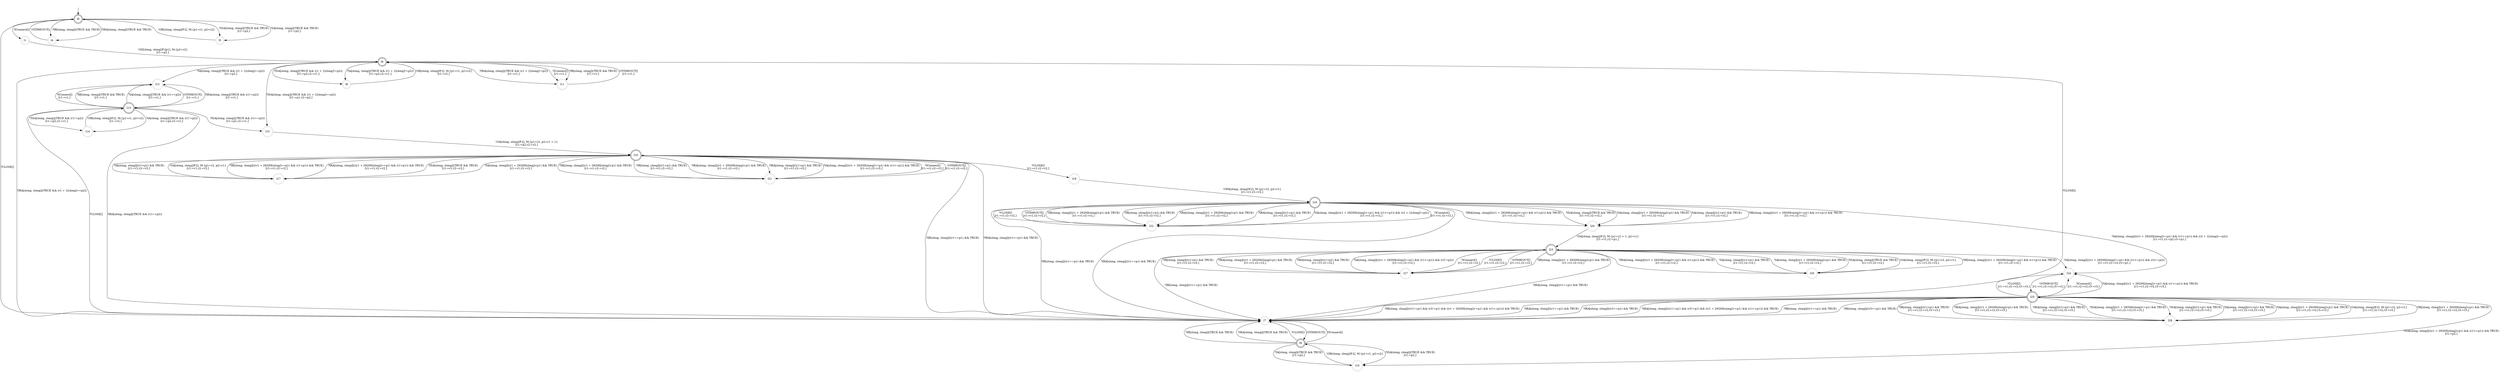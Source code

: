 digraph RA {
"" [shape=none,label=<>]
"l0" [shape=doublecircle ,style=solid]
"l1" [shape=doublecircle ,style=dotted]
"l4" [shape=doublecircle ,style=dotted]
"l5" [shape=doublecircle ,style=dotted]
"l6" [shape=doublecircle ,style=solid]
"l7" [shape=doublecircle ,style=dotted]
"l8" [shape=doublecircle ,style=dotted]
"l9" [shape=doublecircle ,style=solid]
"l10" [shape=doublecircle ,style=dotted]
"l11" [shape=doublecircle ,style=dotted]
"l12" [shape=doublecircle ,style=dotted]
"l13" [shape=doublecircle ,style=solid]
"l14" [shape=doublecircle ,style=dotted]
"l15" [shape=doublecircle ,style=dotted]
"l16" [shape=doublecircle ,style=solid]
"l17" [shape=doublecircle ,style=dotted]
"l18" [shape=doublecircle ,style=dotted]
"l19" [shape=doublecircle ,style=solid]
"l20" [shape=doublecircle ,style=dotted]
"l21" [shape=doublecircle ,style=dotted]
"l22" [shape=doublecircle ,style=dotted]
"l23" [shape=doublecircle ,style=solid]
"l24" [shape=doublecircle ,style=dotted]
"l25" [shape=doublecircle ,style=solid]
"l26" [shape=doublecircle ,style=dotted]
"l27" [shape=doublecircle ,style=dotted]
"l28" [shape=doublecircle ,style=dotted]
"" -> "l0"
"l0" -> "l1" [label=<?IConnect[]>]
"l0" -> "l4" [label=<?IR[slong, clong]|(TRUE &amp;&amp; TRUE)>]
"l0" -> "l4" [label=<?IRA[slong, clong]|(TRUE &amp;&amp; TRUE)>]
"l0" -> "l5" [label=<?ISA[slong, clong]|(TRUE &amp;&amp; TRUE)<BR />[r1:=p2,]>]
"l0" -> "l5" [label=<?IA[slong, clong]|(TRUE &amp;&amp; TRUE)<BR />[r1:=p2,]>]
"l0" -> "l7" [label=<?CLOSE[]>]
"l1" -> "l6" [label=<!OS[clong, slong]/F:[p1], M:{p2=c2}<BR />[r1:=p1,]>]
"l4" -> "l0" [label=<!OTIMEOUT[]>]
"l5" -> "l0" [label=<!OR[clong, slong]/F:[], M:{p1=r1, p2=c2}>]
"l6" -> "l7" [label=<?CLOSE[]>]
"l6" -> "l7" [label=<?IRA[slong, clong]|(TRUE &amp;&amp; (r1 + 1[clong]==p2))>]
"l6" -> "l11" [label=<?IRA[slong, clong]|(TRUE &amp;&amp; (r1 + 1[clong]!=p2))<BR />[r1:=r1,]>]
"l6" -> "l8" [label=<?ISA[slong, clong]|(TRUE &amp;&amp; (r1 + 1[clong]!=p2))<BR />[r1:=p2,r2:=r1,]>]
"l6" -> "l15" [label=<?ISA[slong, clong]|(TRUE &amp;&amp; (r1 + 1[clong]==p2))<BR />[r1:=p1,r2:=p2,]>]
"l6" -> "l8" [label=<?IA[slong, clong]|(TRUE &amp;&amp; (r1 + 1[clong]!=p2))<BR />[r1:=p2,r2:=r1,]>]
"l6" -> "l12" [label=<?IA[slong, clong]|(TRUE &amp;&amp; (r1 + 1[clong]==p2))<BR />[r1:=p2,]>]
"l6" -> "l11" [label=<?IConnect[]<BR />[r1:=r1,]>]
"l6" -> "l11" [label=<?IR[slong, clong]|(TRUE &amp;&amp; TRUE)<BR />[r1:=r1,]>]
"l7" -> "l9" [label=<!OTIMEOUT[]>]
"l8" -> "l6" [label=<!OR[clong, slong]/F:[], M:{p1=r1, p2=c2}<BR />[r1:=r2,]>]
"l9" -> "l7" [label=<?IConnect[]>]
"l9" -> "l7" [label=<?IR[slong, clong]|(TRUE &amp;&amp; TRUE)>]
"l9" -> "l7" [label=<?IRA[slong, clong]|(TRUE &amp;&amp; TRUE)>]
"l9" -> "l7" [label=<?CLOSE[]>]
"l9" -> "l10" [label=<?ISA[slong, clong]|(TRUE &amp;&amp; TRUE)<BR />[r1:=p2,]>]
"l9" -> "l10" [label=<?IA[slong, clong]|(TRUE &amp;&amp; TRUE)<BR />[r1:=p2,]>]
"l10" -> "l9" [label=<!OR[clong, slong]/F:[], M:{p1=r1, p2=c2}>]
"l11" -> "l6" [label=<!OTIMEOUT[]<BR />[r1:=r1,]>]
"l12" -> "l13" [label=<!OTIMEOUT[]<BR />[r1:=r1,]>]
"l13" -> "l7" [label=<?CLOSE[]>]
"l13" -> "l7" [label=<?IRA[slong, clong]|(TRUE &amp;&amp; (r1==p2))>]
"l13" -> "l12" [label=<?IRA[slong, clong]|(TRUE &amp;&amp; (r1!=p2))<BR />[r1:=r1,]>]
"l13" -> "l12" [label=<?IConnect[]<BR />[r1:=r1,]>]
"l13" -> "l12" [label=<?IR[slong, clong]|(TRUE &amp;&amp; TRUE)<BR />[r1:=r1,]>]
"l13" -> "l12" [label=<?IA[slong, clong]|(TRUE &amp;&amp; (r1==p2))<BR />[r1:=r1,]>]
"l13" -> "l14" [label=<?IA[slong, clong]|(TRUE &amp;&amp; (r1!=p2))<BR />[r1:=p2,r2:=r1,]>]
"l13" -> "l14" [label=<?ISA[slong, clong]|(TRUE &amp;&amp; (r1!=p2))<BR />[r1:=p2,r2:=r1,]>]
"l13" -> "l15" [label=<?ISA[slong, clong]|(TRUE &amp;&amp; (r1==p2))<BR />[r1:=p1,r2:=r1,]>]
"l14" -> "l13" [label=<!OR[clong, slong]/F:[], M:{p1=r1, p2=c2}<BR />[r1:=r2,]>]
"l15" -> "l16" [label=<!OA[clong, slong]/F:[], M:{p1=r2, p2=r1 + 1}<BR />[r1:=p2,r2:=r2,]>]
"l16" -> "l7" [label=<?IR[slong, clong]|((r1==p1) &amp;&amp; TRUE)>]
"l16" -> "l17" [label=<?IR[slong, clong]|(((r1 + 29200[slong]&gt;=p1) &amp;&amp; (r1&lt;p1)) &amp;&amp; TRUE)<BR />[r1:=r1,r2:=r2,]>]
"l16" -> "l21" [label=<?IR[slong, clong]|((r1 + 29200[slong]&lt;p1) &amp;&amp; TRUE)<BR />[r1:=r1,r2:=r2,]>]
"l16" -> "l21" [label=<?IR[slong, clong]|((r1&gt;p1) &amp;&amp; TRUE)<BR />[r1:=r1,r2:=r2,]>]
"l16" -> "l7" [label=<?IRA[slong, clong]|((r1==p1) &amp;&amp; TRUE)>]
"l16" -> "l17" [label=<?IRA[slong, clong]|(((r1 + 29200[slong]&gt;=p1) &amp;&amp; (r1&lt;p1)) &amp;&amp; TRUE)<BR />[r1:=r1,r2:=r2,]>]
"l16" -> "l21" [label=<?IRA[slong, clong]|((r1 + 29200[slong]&lt;p1) &amp;&amp; TRUE)<BR />[r1:=r1,r2:=r2,]>]
"l16" -> "l21" [label=<?IRA[slong, clong]|((r1&gt;p1) &amp;&amp; TRUE)<BR />[r1:=r1,r2:=r2,]>]
"l16" -> "l17" [label=<?ISA[slong, clong]|(TRUE &amp;&amp; TRUE)<BR />[r1:=r1,r2:=r2,]>]
"l16" -> "l17" [label=<?IA[slong, clong]|((r1 + 29200[slong]&lt;p1) &amp;&amp; TRUE)<BR />[r1:=r1,r2:=r2,]>]
"l16" -> "l17" [label=<?IA[slong, clong]|((r1&gt;p1) &amp;&amp; TRUE)<BR />[r1:=r1,r2:=r2,]>]
"l16" -> "l21" [label=<?IA[slong, clong]|(((r1 + 29200[slong]&gt;=p1) &amp;&amp; (r1&lt;=p1)) &amp;&amp; TRUE)<BR />[r1:=r1,r2:=r2,]>]
"l16" -> "l18" [label=<?CLOSE[]<BR />[r1:=r1,r2:=r2,]>]
"l16" -> "l21" [label=<?IConnect[]<BR />[r1:=r1,r2:=r2,]>]
"l17" -> "l16" [label=<!OA[clong, slong]/F:[], M:{p1=r2, p2=r1}<BR />[r1:=r1,r2:=r2,]>]
"l18" -> "l19" [label=<!OFA[clong, slong]/F:[], M:{p1=r2, p2=r1}<BR />[r1:=r1,r2:=r2,]>]
"l19" -> "l7" [label=<?IR[slong, clong]|((r1==p1) &amp;&amp; TRUE)>]
"l19" -> "l20" [label=<?IR[slong, clong]|(((r1 + 29200[slong]&gt;=p1) &amp;&amp; (r1&lt;p1)) &amp;&amp; TRUE)<BR />[r1:=r1,r2:=r2,]>]
"l19" -> "l22" [label=<?IR[slong, clong]|((r1 + 29200[slong]&lt;p1) &amp;&amp; TRUE)<BR />[r1:=r1,r2:=r2,]>]
"l19" -> "l22" [label=<?IR[slong, clong]|((r1&gt;p1) &amp;&amp; TRUE)<BR />[r1:=r1,r2:=r2,]>]
"l19" -> "l7" [label=<?IRA[slong, clong]|((r1==p1) &amp;&amp; TRUE)>]
"l19" -> "l20" [label=<?IRA[slong, clong]|(((r1 + 29200[slong]&gt;=p1) &amp;&amp; (r1&lt;p1)) &amp;&amp; TRUE)<BR />[r1:=r1,r2:=r2,]>]
"l19" -> "l22" [label=<?IRA[slong, clong]|((r1 + 29200[slong]&lt;p1) &amp;&amp; TRUE)<BR />[r1:=r1,r2:=r2,]>]
"l19" -> "l22" [label=<?IRA[slong, clong]|((r1&gt;p1) &amp;&amp; TRUE)<BR />[r1:=r1,r2:=r2,]>]
"l19" -> "l20" [label=<?ISA[slong, clong]|(TRUE &amp;&amp; TRUE)<BR />[r1:=r1,r2:=r2,]>]
"l19" -> "l20" [label=<?IA[slong, clong]|((r1 + 29200[slong]&lt;p1) &amp;&amp; TRUE)<BR />[r1:=r1,r2:=r2,]>]
"l19" -> "l20" [label=<?IA[slong, clong]|((r1&gt;p1) &amp;&amp; TRUE)<BR />[r1:=r1,r2:=r2,]>]
"l19" -> "l22" [label=<?IA[slong, clong]|(((r1 + 29200[slong]&gt;=p1) &amp;&amp; (r1&lt;=p1)) &amp;&amp; (r2 + 1[clong]!=p2))<BR />[r1:=r1,r2:=r2,]>]
"l19" -> "l24" [label=<?IA[slong, clong]|(((r1 + 29200[slong]&gt;=p1) &amp;&amp; (r1&lt;=p1)) &amp;&amp; (r2 + 1[clong]==p2))<BR />[r1:=r1,r2:=p2,r3:=p1,]>]
"l19" -> "l22" [label=<?IConnect[]<BR />[r1:=r1,r2:=r2,]>]
"l19" -> "l22" [label=<?CLOSE[]<BR />[r1:=r1,r2:=r2,]>]
"l20" -> "l23" [label=<!OA[clong, slong]/F:[], M:{p1=r2 + 1, p2=r1}<BR />[r1:=r1,r2:=p1,]>]
"l21" -> "l16" [label=<!OTIMEOUT[]<BR />[r1:=r1,r2:=r2,]>]
"l22" -> "l19" [label=<!OTIMEOUT[]<BR />[r1:=r1,r2:=r2,]>]
"l23" -> "l7" [label=<?IR[slong, clong]|((r1==p1) &amp;&amp; TRUE)>]
"l23" -> "l26" [label=<?IR[slong, clong]|(((r1 + 29200[slong]&gt;=p1) &amp;&amp; (r1&lt;p1)) &amp;&amp; TRUE)<BR />[r1:=r1,r2:=r2,]>]
"l23" -> "l27" [label=<?IR[slong, clong]|((r1 + 29200[slong]&lt;p1) &amp;&amp; TRUE)<BR />[r1:=r1,r2:=r2,]>]
"l23" -> "l27" [label=<?IR[slong, clong]|((r1&gt;p1) &amp;&amp; TRUE)<BR />[r1:=r1,r2:=r2,]>]
"l23" -> "l7" [label=<?IRA[slong, clong]|((r1==p1) &amp;&amp; TRUE)>]
"l23" -> "l26" [label=<?IRA[slong, clong]|(((r1 + 29200[slong]&gt;=p1) &amp;&amp; (r1&lt;p1)) &amp;&amp; TRUE)<BR />[r1:=r1,r2:=r2,]>]
"l23" -> "l27" [label=<?IRA[slong, clong]|((r1 + 29200[slong]&lt;p1) &amp;&amp; TRUE)<BR />[r1:=r1,r2:=r2,]>]
"l23" -> "l27" [label=<?IRA[slong, clong]|((r1&gt;p1) &amp;&amp; TRUE)<BR />[r1:=r1,r2:=r2,]>]
"l23" -> "l24" [label=<?IA[slong, clong]|(((r1 + 29200[slong]&gt;=p1) &amp;&amp; (r1&lt;=p1)) &amp;&amp; (r2==p2))<BR />[r1:=r1,r2:=r2,r3:=p1,]>]
"l23" -> "l26" [label=<?IA[slong, clong]|((r1&gt;p1) &amp;&amp; TRUE)<BR />[r1:=r1,r2:=r2,]>]
"l23" -> "l26" [label=<?IA[slong, clong]|((r1 + 29200[slong]&lt;p1) &amp;&amp; TRUE)<BR />[r1:=r1,r2:=r2,]>]
"l23" -> "l27" [label=<?IA[slong, clong]|(((r1 + 29200[slong]&gt;=p1) &amp;&amp; (r1&lt;=p1)) &amp;&amp; (r2!=p2))<BR />[r1:=r1,r2:=r2,]>]
"l23" -> "l26" [label=<?ISA[slong, clong]|(TRUE &amp;&amp; TRUE)<BR />[r1:=r1,r2:=r2,]>]
"l23" -> "l27" [label=<?IConnect[]<BR />[r1:=r1,r2:=r2,]>]
"l23" -> "l27" [label=<?CLOSE[]<BR />[r1:=r1,r2:=r2,]>]
"l24" -> "l25" [label=<!OTIMEOUT[]<BR />[r1:=r1,r2:=r2,r3:=r3,]>]
"l25" -> "l7" [label=<?IR[slong, clong]|((r1==p1) &amp;&amp; TRUE)>]
"l25" -> "l7" [label=<?IR[slong, clong]|((r3==p1) &amp;&amp; TRUE)>]
"l25" -> "l7" [label=<?IR[slong, clong]|(((r1!=p1) &amp;&amp; (r3!=p1) &amp;&amp; ((r1 + 29200[slong]&gt;=p1) &amp;&amp; (r1&lt;=p1))) &amp;&amp; TRUE)>]
"l25" -> "l28" [label=<?IR[slong, clong]|((r1 + 29200[slong]&lt;p1) &amp;&amp; TRUE)<BR />[r1:=r1,r2:=r2,r3:=r3,]>]
"l25" -> "l28" [label=<?IR[slong, clong]|((r1&gt;p1) &amp;&amp; TRUE)<BR />[r1:=r1,r2:=r2,r3:=r3,]>]
"l25" -> "l7" [label=<?IRA[slong, clong]|((r1==p1) &amp;&amp; TRUE)>]
"l25" -> "l7" [label=<?IRA[slong, clong]|((r3==p1) &amp;&amp; TRUE)>]
"l25" -> "l7" [label=<?IRA[slong, clong]|(((r1!=p1) &amp;&amp; (r3!=p1) &amp;&amp; ((r1 + 29200[slong]&gt;=p1) &amp;&amp; (r1&lt;=p1))) &amp;&amp; TRUE)>]
"l25" -> "l28" [label=<?IRA[slong, clong]|((r1 + 29200[slong]&lt;p1) &amp;&amp; TRUE)<BR />[r1:=r1,r2:=r2,r3:=r3,]>]
"l25" -> "l28" [label=<?IRA[slong, clong]|((r1&gt;p1) &amp;&amp; TRUE)<BR />[r1:=r1,r2:=r2,r3:=r3,]>]
"l25" -> "l10" [label=<?ISA[slong, clong]|(((r1 + 29200[slong]&gt;p1) &amp;&amp; (r1&lt;=p1)) &amp;&amp; TRUE)<BR />[r1:=p2,]>]
"l25" -> "l28" [label=<?ISA[slong, clong]|((r1 + 29200[slong]&lt;=p1) &amp;&amp; TRUE)<BR />[r1:=r1,r2:=r2,r3:=r3,]>]
"l25" -> "l28" [label=<?ISA[slong, clong]|((r1&gt;p1) &amp;&amp; TRUE)<BR />[r1:=r1,r2:=r2,r3:=r3,]>]
"l25" -> "l24" [label=<?IConnect[]<BR />[r1:=r1,r2:=r2,r3:=r3,]>]
"l25" -> "l24" [label=<?IA[slong, clong]|(((r1 + 29200[slong]&gt;=p1) &amp;&amp; (r1&lt;=p1)) &amp;&amp; TRUE)<BR />[r1:=r1,r2:=r2,r3:=r3,]>]
"l25" -> "l28" [label=<?IA[slong, clong]|((r1&gt;p1) &amp;&amp; TRUE)<BR />[r1:=r1,r2:=r2,r3:=r3,]>]
"l25" -> "l28" [label=<?IA[slong, clong]|((r1 + 29200[slong]&lt;p1) &amp;&amp; TRUE)<BR />[r1:=r1,r2:=r2,r3:=r3,]>]
"l25" -> "l24" [label=<?CLOSE[]<BR />[r1:=r1,r2:=r2,r3:=r3,]>]
"l26" -> "l23" [label=<!OA[clong, slong]/F:[], M:{p1=r2, p2=r1}<BR />[r1:=r1,r2:=r2,]>]
"l27" -> "l23" [label=<!OTIMEOUT[]<BR />[r1:=r1,r2:=r2,]>]
"l28" -> "l25" [label=<!OA[clong, slong]/F:[], M:{p1=r2, p2=r1}<BR />[r1:=r1,r2:=r2,r3:=r3,]>]
}
